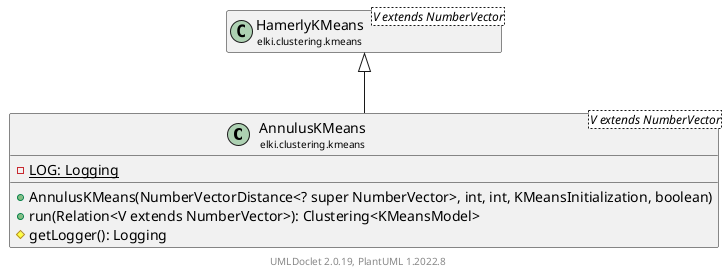 @startuml
    remove .*\.(Instance|Par|Parameterizer|Factory)$
    set namespaceSeparator none
    hide empty fields
    hide empty methods

    class "<size:14>AnnulusKMeans\n<size:10>elki.clustering.kmeans" as elki.clustering.kmeans.AnnulusKMeans<V extends NumberVector> [[AnnulusKMeans.html]] {
        {static} -LOG: Logging
        +AnnulusKMeans(NumberVectorDistance<? super NumberVector>, int, int, KMeansInitialization, boolean)
        +run(Relation<V extends NumberVector>): Clustering<KMeansModel>
        #getLogger(): Logging
    }

    class "<size:14>HamerlyKMeans\n<size:10>elki.clustering.kmeans" as elki.clustering.kmeans.HamerlyKMeans<V extends NumberVector> [[HamerlyKMeans.html]]
    class "<size:14>AnnulusKMeans.Instance\n<size:10>elki.clustering.kmeans" as elki.clustering.kmeans.AnnulusKMeans.Instance [[AnnulusKMeans.Instance.html]]
    class "<size:14>AnnulusKMeans.Par\n<size:10>elki.clustering.kmeans" as elki.clustering.kmeans.AnnulusKMeans.Par<V extends NumberVector> [[AnnulusKMeans.Par.html]]

    elki.clustering.kmeans.HamerlyKMeans <|-- elki.clustering.kmeans.AnnulusKMeans
    elki.clustering.kmeans.AnnulusKMeans +-- elki.clustering.kmeans.AnnulusKMeans.Instance
    elki.clustering.kmeans.AnnulusKMeans +-- elki.clustering.kmeans.AnnulusKMeans.Par

    center footer UMLDoclet 2.0.19, PlantUML 1.2022.8
@enduml
